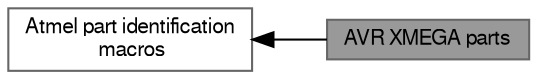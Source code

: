 digraph "AVR XMEGA parts"
{
 // LATEX_PDF_SIZE
  bgcolor="transparent";
  edge [fontname=FreeSans,fontsize=10,labelfontname=FreeSans,labelfontsize=10];
  node [fontname=FreeSans,fontsize=10,shape=box,height=0.2,width=0.4];
  rankdir=LR;
  Node2 [label="Atmel part identification\l macros",height=0.2,width=0.4,color="grey40", fillcolor="white", style="filled",URL="$group__part__macros__group.html",tooltip="This collection of macros identify which series and families that the various Atmel parts belong to."];
  Node1 [label="AVR XMEGA parts",height=0.2,width=0.4,color="gray40", fillcolor="grey60", style="filled", fontcolor="black",tooltip=" "];
  Node2->Node1 [shape=plaintext, dir="back", style="solid"];
}
